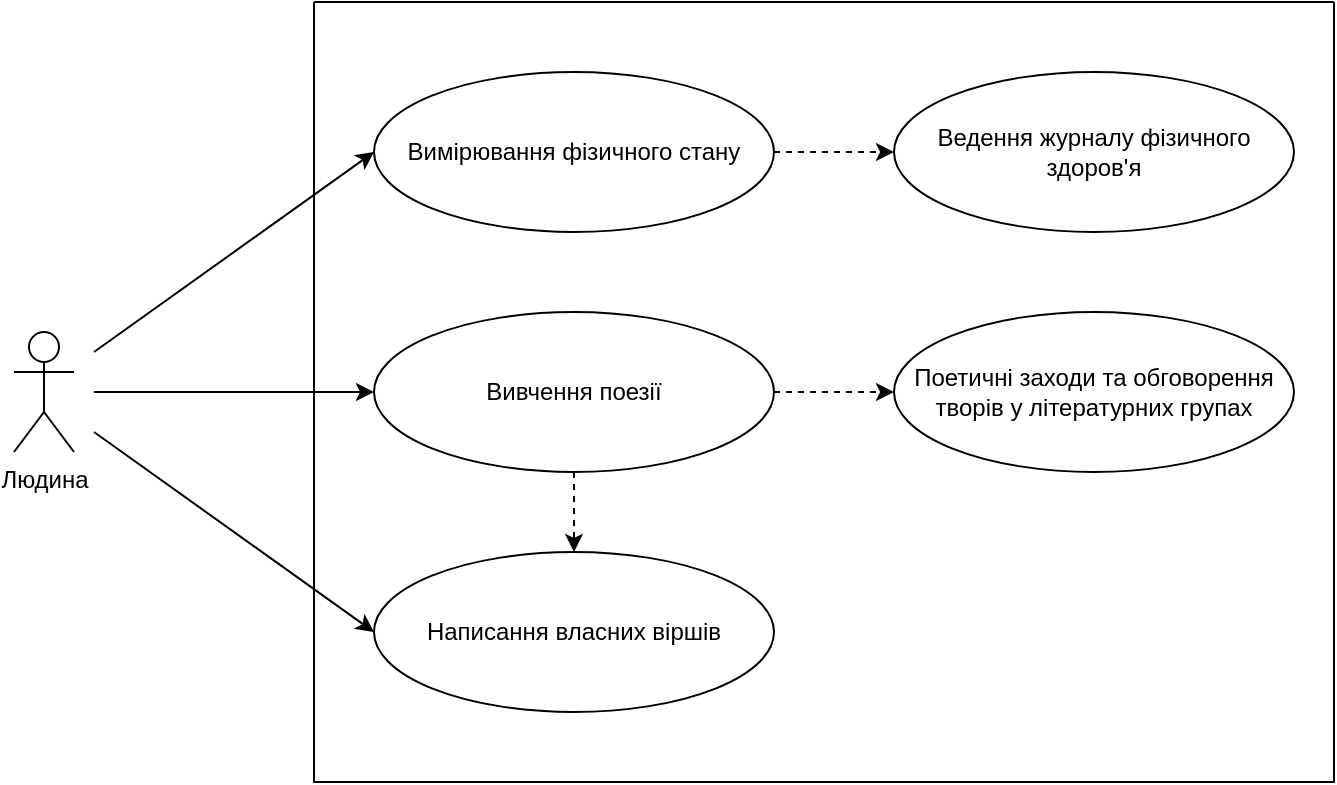 <mxfile version="21.7.5" type="device">
  <diagram name="Страница 1" id="ykMWDdC_rx6XrkEppTeH">
    <mxGraphModel dx="989" dy="523" grid="1" gridSize="10" guides="1" tooltips="1" connect="1" arrows="1" fold="1" page="1" pageScale="1" pageWidth="827" pageHeight="1169" math="0" shadow="0">
      <root>
        <mxCell id="0" />
        <mxCell id="1" parent="0" />
        <mxCell id="GtSsYqe8CseLy04RSJ3Y-30" value="Людина" style="shape=umlActor;verticalLabelPosition=bottom;verticalAlign=top;html=1;outlineConnect=0;" vertex="1" parent="1">
          <mxGeometry x="50" y="290" width="30" height="60" as="geometry" />
        </mxCell>
        <mxCell id="GtSsYqe8CseLy04RSJ3Y-42" style="edgeStyle=orthogonalEdgeStyle;rounded=0;orthogonalLoop=1;jettySize=auto;html=1;exitX=1;exitY=0.5;exitDx=0;exitDy=0;entryX=0;entryY=0.5;entryDx=0;entryDy=0;dashed=1;" edge="1" parent="1" source="GtSsYqe8CseLy04RSJ3Y-31" target="GtSsYqe8CseLy04RSJ3Y-32">
          <mxGeometry relative="1" as="geometry">
            <mxPoint x="310.143" y="160" as="targetPoint" />
          </mxGeometry>
        </mxCell>
        <mxCell id="GtSsYqe8CseLy04RSJ3Y-31" value="Вимірювання фізичного стану" style="ellipse;whiteSpace=wrap;html=1;" vertex="1" parent="1">
          <mxGeometry x="230" y="160" width="200" height="80" as="geometry" />
        </mxCell>
        <mxCell id="GtSsYqe8CseLy04RSJ3Y-32" value="Ведення журналу фізичного здоров&#39;я" style="ellipse;whiteSpace=wrap;html=1;" vertex="1" parent="1">
          <mxGeometry x="490" y="160" width="200" height="80" as="geometry" />
        </mxCell>
        <mxCell id="GtSsYqe8CseLy04RSJ3Y-43" style="edgeStyle=orthogonalEdgeStyle;rounded=0;orthogonalLoop=1;jettySize=auto;html=1;exitX=1;exitY=0.5;exitDx=0;exitDy=0;entryX=0;entryY=0.5;entryDx=0;entryDy=0;dashed=1;" edge="1" parent="1" source="GtSsYqe8CseLy04RSJ3Y-33" target="GtSsYqe8CseLy04RSJ3Y-34">
          <mxGeometry relative="1" as="geometry" />
        </mxCell>
        <mxCell id="GtSsYqe8CseLy04RSJ3Y-46" style="edgeStyle=orthogonalEdgeStyle;rounded=0;orthogonalLoop=1;jettySize=auto;html=1;exitX=0.5;exitY=1;exitDx=0;exitDy=0;entryX=0.5;entryY=0;entryDx=0;entryDy=0;dashed=1;" edge="1" parent="1" source="GtSsYqe8CseLy04RSJ3Y-33" target="GtSsYqe8CseLy04RSJ3Y-35">
          <mxGeometry relative="1" as="geometry" />
        </mxCell>
        <mxCell id="GtSsYqe8CseLy04RSJ3Y-33" value="Вивчення поезії" style="ellipse;whiteSpace=wrap;html=1;" vertex="1" parent="1">
          <mxGeometry x="230" y="280" width="200" height="80" as="geometry" />
        </mxCell>
        <mxCell id="GtSsYqe8CseLy04RSJ3Y-34" value="Поетичні заходи та обговорення творів у літературних групах" style="ellipse;whiteSpace=wrap;html=1;" vertex="1" parent="1">
          <mxGeometry x="490" y="280" width="200" height="80" as="geometry" />
        </mxCell>
        <mxCell id="GtSsYqe8CseLy04RSJ3Y-35" value="Написання власних віршів" style="ellipse;whiteSpace=wrap;html=1;" vertex="1" parent="1">
          <mxGeometry x="230" y="400" width="200" height="80" as="geometry" />
        </mxCell>
        <mxCell id="GtSsYqe8CseLy04RSJ3Y-39" value="" style="endArrow=classic;html=1;rounded=0;entryX=0;entryY=0.5;entryDx=0;entryDy=0;" edge="1" parent="1" target="GtSsYqe8CseLy04RSJ3Y-31">
          <mxGeometry width="50" height="50" relative="1" as="geometry">
            <mxPoint x="90" y="300" as="sourcePoint" />
            <mxPoint x="150" y="290" as="targetPoint" />
          </mxGeometry>
        </mxCell>
        <mxCell id="GtSsYqe8CseLy04RSJ3Y-44" value="" style="endArrow=classic;html=1;rounded=0;entryX=0;entryY=0.5;entryDx=0;entryDy=0;" edge="1" parent="1" target="GtSsYqe8CseLy04RSJ3Y-33">
          <mxGeometry width="50" height="50" relative="1" as="geometry">
            <mxPoint x="90" y="320" as="sourcePoint" />
            <mxPoint x="240" y="220" as="targetPoint" />
          </mxGeometry>
        </mxCell>
        <mxCell id="GtSsYqe8CseLy04RSJ3Y-47" value="" style="endArrow=classic;html=1;rounded=0;entryX=0;entryY=0.5;entryDx=0;entryDy=0;" edge="1" parent="1" target="GtSsYqe8CseLy04RSJ3Y-35">
          <mxGeometry width="50" height="50" relative="1" as="geometry">
            <mxPoint x="90" y="340" as="sourcePoint" />
            <mxPoint x="230" y="340" as="targetPoint" />
          </mxGeometry>
        </mxCell>
        <mxCell id="GtSsYqe8CseLy04RSJ3Y-48" value="" style="swimlane;startSize=0;" vertex="1" parent="1">
          <mxGeometry x="200" y="125" width="510" height="390" as="geometry">
            <mxRectangle x="200" y="125" width="50" height="40" as="alternateBounds" />
          </mxGeometry>
        </mxCell>
      </root>
    </mxGraphModel>
  </diagram>
</mxfile>
